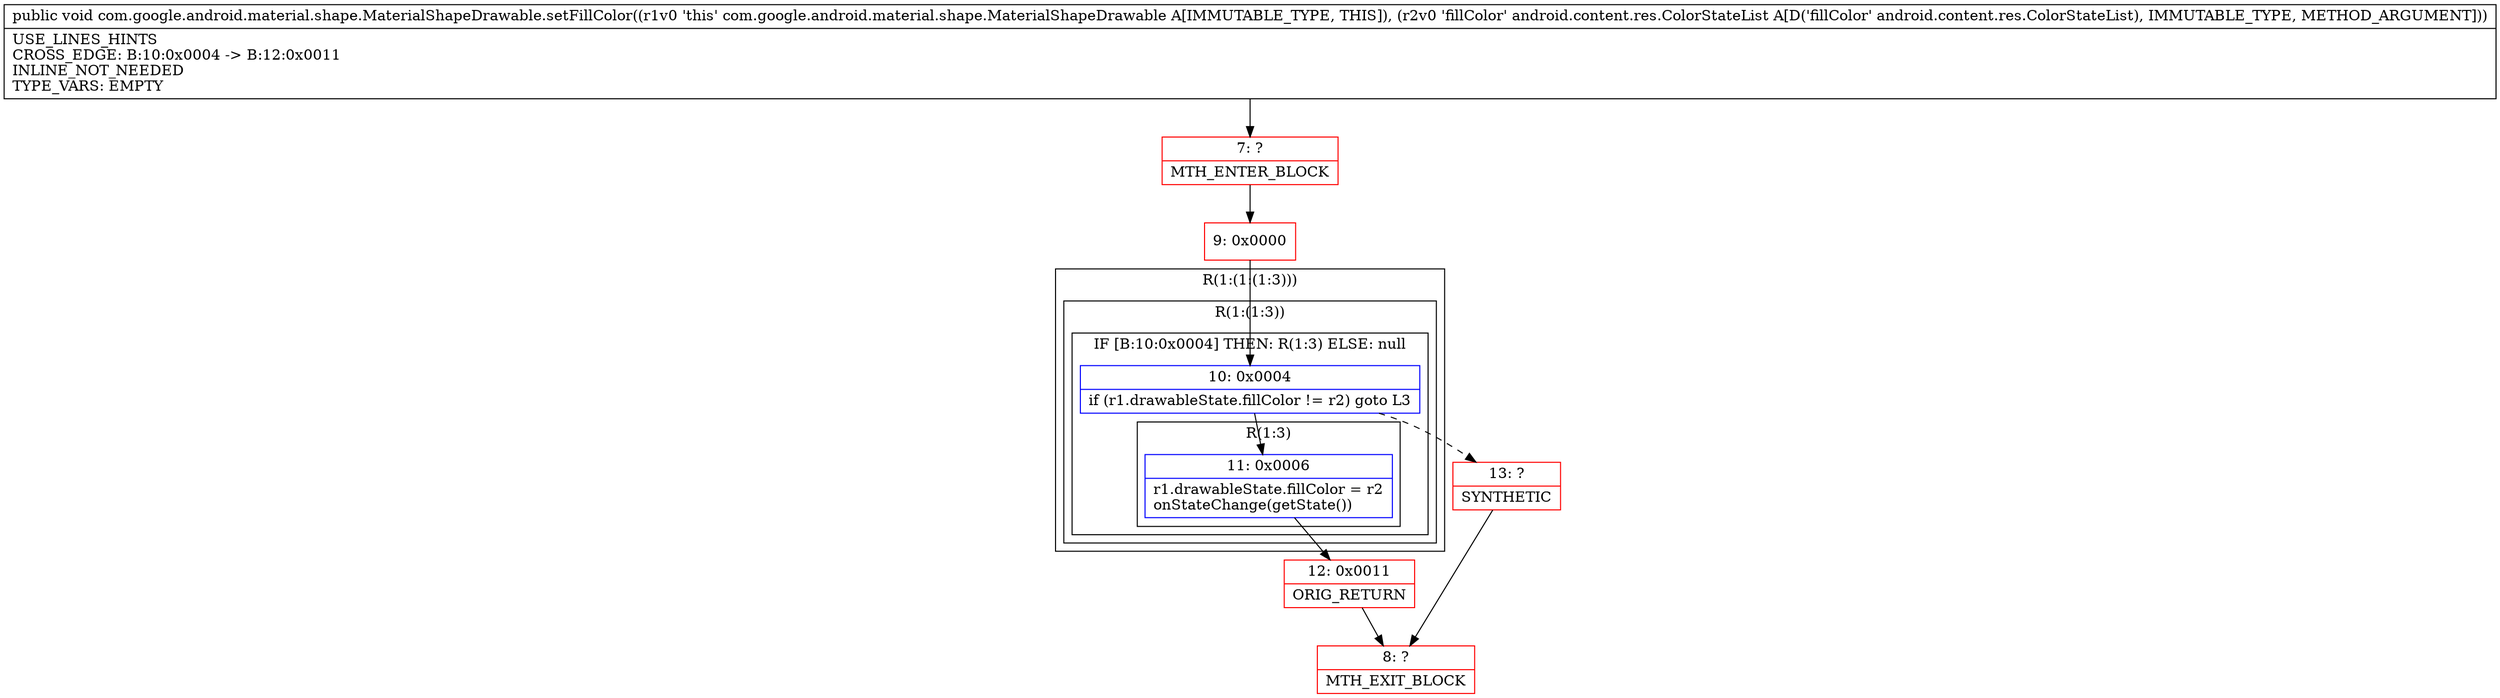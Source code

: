 digraph "CFG forcom.google.android.material.shape.MaterialShapeDrawable.setFillColor(Landroid\/content\/res\/ColorStateList;)V" {
subgraph cluster_Region_1256117311 {
label = "R(1:(1:(1:3)))";
node [shape=record,color=blue];
subgraph cluster_Region_988558731 {
label = "R(1:(1:3))";
node [shape=record,color=blue];
subgraph cluster_IfRegion_236776097 {
label = "IF [B:10:0x0004] THEN: R(1:3) ELSE: null";
node [shape=record,color=blue];
Node_10 [shape=record,label="{10\:\ 0x0004|if (r1.drawableState.fillColor != r2) goto L3\l}"];
subgraph cluster_Region_1819006578 {
label = "R(1:3)";
node [shape=record,color=blue];
Node_11 [shape=record,label="{11\:\ 0x0006|r1.drawableState.fillColor = r2\lonStateChange(getState())\l}"];
}
}
}
}
Node_7 [shape=record,color=red,label="{7\:\ ?|MTH_ENTER_BLOCK\l}"];
Node_9 [shape=record,color=red,label="{9\:\ 0x0000}"];
Node_12 [shape=record,color=red,label="{12\:\ 0x0011|ORIG_RETURN\l}"];
Node_8 [shape=record,color=red,label="{8\:\ ?|MTH_EXIT_BLOCK\l}"];
Node_13 [shape=record,color=red,label="{13\:\ ?|SYNTHETIC\l}"];
MethodNode[shape=record,label="{public void com.google.android.material.shape.MaterialShapeDrawable.setFillColor((r1v0 'this' com.google.android.material.shape.MaterialShapeDrawable A[IMMUTABLE_TYPE, THIS]), (r2v0 'fillColor' android.content.res.ColorStateList A[D('fillColor' android.content.res.ColorStateList), IMMUTABLE_TYPE, METHOD_ARGUMENT]))  | USE_LINES_HINTS\lCROSS_EDGE: B:10:0x0004 \-\> B:12:0x0011\lINLINE_NOT_NEEDED\lTYPE_VARS: EMPTY\l}"];
MethodNode -> Node_7;Node_10 -> Node_11;
Node_10 -> Node_13[style=dashed];
Node_11 -> Node_12;
Node_7 -> Node_9;
Node_9 -> Node_10;
Node_12 -> Node_8;
Node_13 -> Node_8;
}

